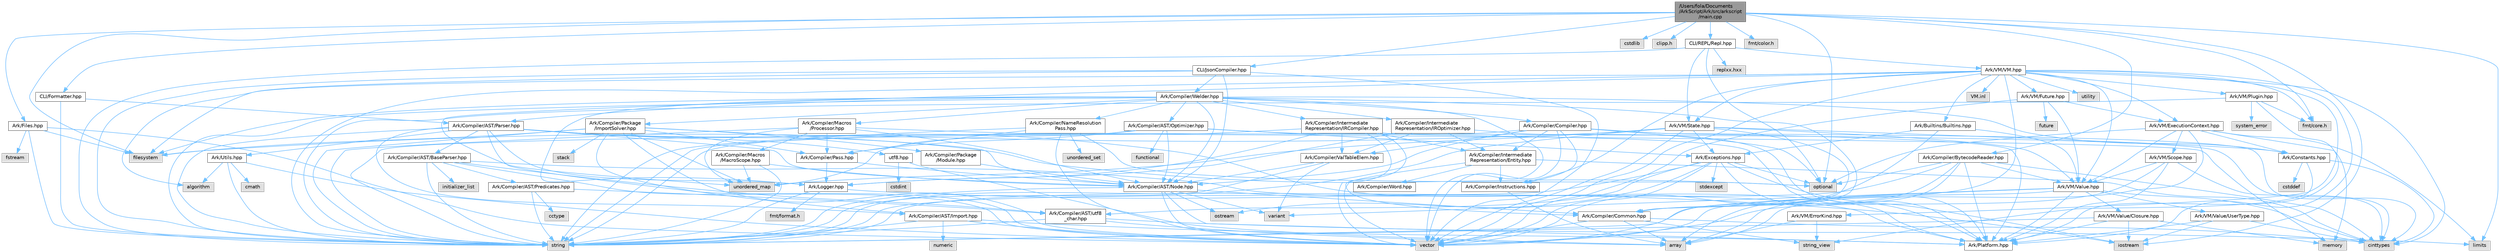 digraph "/Users/fola/Documents/ArkScript/Ark/src/arkscript/main.cpp"
{
 // INTERACTIVE_SVG=YES
 // LATEX_PDF_SIZE
  bgcolor="transparent";
  edge [fontname=Helvetica,fontsize=10,labelfontname=Helvetica,labelfontsize=10];
  node [fontname=Helvetica,fontsize=10,shape=box,height=0.2,width=0.4];
  Node1 [id="Node000001",label="/Users/fola/Documents\l/ArkScript/Ark/src/arkscript\l/main.cpp",height=0.2,width=0.4,color="gray40", fillcolor="grey60", style="filled", fontcolor="black",tooltip=" "];
  Node1 -> Node2 [id="edge1_Node000001_Node000002",color="steelblue1",style="solid",tooltip=" "];
  Node2 [id="Node000002",label="iostream",height=0.2,width=0.4,color="grey60", fillcolor="#E0E0E0", style="filled",tooltip=" "];
  Node1 -> Node3 [id="edge2_Node000001_Node000003",color="steelblue1",style="solid",tooltip=" "];
  Node3 [id="Node000003",label="optional",height=0.2,width=0.4,color="grey60", fillcolor="#E0E0E0", style="filled",tooltip=" "];
  Node1 -> Node4 [id="edge3_Node000001_Node000004",color="steelblue1",style="solid",tooltip=" "];
  Node4 [id="Node000004",label="filesystem",height=0.2,width=0.4,color="grey60", fillcolor="#E0E0E0", style="filled",tooltip=" "];
  Node1 -> Node5 [id="edge4_Node000001_Node000005",color="steelblue1",style="solid",tooltip=" "];
  Node5 [id="Node000005",label="limits",height=0.2,width=0.4,color="grey60", fillcolor="#E0E0E0", style="filled",tooltip=" "];
  Node1 -> Node6 [id="edge5_Node000001_Node000006",color="steelblue1",style="solid",tooltip=" "];
  Node6 [id="Node000006",label="cstdlib",height=0.2,width=0.4,color="grey60", fillcolor="#E0E0E0", style="filled",tooltip=" "];
  Node1 -> Node7 [id="edge6_Node000001_Node000007",color="steelblue1",style="solid",tooltip=" "];
  Node7 [id="Node000007",label="clipp.h",height=0.2,width=0.4,color="grey60", fillcolor="#E0E0E0", style="filled",tooltip=" "];
  Node1 -> Node8 [id="edge7_Node000001_Node000008",color="steelblue1",style="solid",tooltip=" "];
  Node8 [id="Node000008",label="fmt/core.h",height=0.2,width=0.4,color="grey60", fillcolor="#E0E0E0", style="filled",tooltip=" "];
  Node1 -> Node9 [id="edge8_Node000001_Node000009",color="steelblue1",style="solid",tooltip=" "];
  Node9 [id="Node000009",label="fmt/color.h",height=0.2,width=0.4,color="grey60", fillcolor="#E0E0E0", style="filled",tooltip=" "];
  Node1 -> Node10 [id="edge9_Node000001_Node000010",color="steelblue1",style="solid",tooltip=" "];
  Node10 [id="Node000010",label="Ark/Files.hpp",height=0.2,width=0.4,color="grey40", fillcolor="white", style="filled",URL="$d4/dc0/Files_8hpp.html",tooltip="Lots of utilities about the filesystem."];
  Node10 -> Node11 [id="edge10_Node000010_Node000011",color="steelblue1",style="solid",tooltip=" "];
  Node11 [id="Node000011",label="string",height=0.2,width=0.4,color="grey60", fillcolor="#E0E0E0", style="filled",tooltip=" "];
  Node10 -> Node12 [id="edge11_Node000010_Node000012",color="steelblue1",style="solid",tooltip=" "];
  Node12 [id="Node000012",label="vector",height=0.2,width=0.4,color="grey60", fillcolor="#E0E0E0", style="filled",tooltip=" "];
  Node10 -> Node13 [id="edge12_Node000010_Node000013",color="steelblue1",style="solid",tooltip=" "];
  Node13 [id="Node000013",label="fstream",height=0.2,width=0.4,color="grey60", fillcolor="#E0E0E0", style="filled",tooltip=" "];
  Node10 -> Node4 [id="edge13_Node000010_Node000004",color="steelblue1",style="solid",tooltip=" "];
  Node1 -> Node14 [id="edge14_Node000001_Node000014",color="steelblue1",style="solid",tooltip=" "];
  Node14 [id="Node000014",label="Ark/Compiler/BytecodeReader.hpp",height=0.2,width=0.4,color="grey40", fillcolor="white", style="filled",URL="$d1/d84/BytecodeReader_8hpp.html",tooltip="A bytecode disassembler for ArkScript."];
  Node14 -> Node12 [id="edge15_Node000014_Node000012",color="steelblue1",style="solid",tooltip=" "];
  Node14 -> Node11 [id="edge16_Node000014_Node000011",color="steelblue1",style="solid",tooltip=" "];
  Node14 -> Node15 [id="edge17_Node000014_Node000015",color="steelblue1",style="solid",tooltip=" "];
  Node15 [id="Node000015",label="cinttypes",height=0.2,width=0.4,color="grey60", fillcolor="#E0E0E0", style="filled",tooltip=" "];
  Node14 -> Node3 [id="edge18_Node000014_Node000003",color="steelblue1",style="solid",tooltip=" "];
  Node14 -> Node16 [id="edge19_Node000014_Node000016",color="steelblue1",style="solid",tooltip=" "];
  Node16 [id="Node000016",label="Ark/Platform.hpp",height=0.2,width=0.4,color="grey40", fillcolor="white", style="filled",URL="$d5/d40/Platform_8hpp.html",tooltip="ArkScript configuration macros."];
  Node14 -> Node17 [id="edge20_Node000014_Node000017",color="steelblue1",style="solid",tooltip=" "];
  Node17 [id="Node000017",label="Ark/Compiler/Common.hpp",height=0.2,width=0.4,color="grey40", fillcolor="white", style="filled",URL="$d8/ddd/Common_8hpp.html",tooltip="Common code for the compiler."];
  Node17 -> Node18 [id="edge21_Node000017_Node000018",color="steelblue1",style="solid",tooltip=" "];
  Node18 [id="Node000018",label="array",height=0.2,width=0.4,color="grey60", fillcolor="#E0E0E0", style="filled",tooltip=" "];
  Node17 -> Node19 [id="edge22_Node000017_Node000019",color="steelblue1",style="solid",tooltip=" "];
  Node19 [id="Node000019",label="string_view",height=0.2,width=0.4,color="grey60", fillcolor="#E0E0E0", style="filled",tooltip=" "];
  Node17 -> Node12 [id="edge23_Node000017_Node000012",color="steelblue1",style="solid",tooltip=" "];
  Node17 -> Node15 [id="edge24_Node000017_Node000015",color="steelblue1",style="solid",tooltip=" "];
  Node14 -> Node20 [id="edge25_Node000014_Node000020",color="steelblue1",style="solid",tooltip=" "];
  Node20 [id="Node000020",label="Ark/VM/Value.hpp",height=0.2,width=0.4,color="grey40", fillcolor="white", style="filled",URL="$de/dfd/Value_8hpp.html",tooltip=" "];
  Node20 -> Node12 [id="edge26_Node000020_Node000012",color="steelblue1",style="solid",tooltip=" "];
  Node20 -> Node21 [id="edge27_Node000020_Node000021",color="steelblue1",style="solid",tooltip=" "];
  Node21 [id="Node000021",label="variant",height=0.2,width=0.4,color="grey60", fillcolor="#E0E0E0", style="filled",tooltip=" "];
  Node20 -> Node11 [id="edge28_Node000020_Node000011",color="steelblue1",style="solid",tooltip=" "];
  Node20 -> Node15 [id="edge29_Node000020_Node000015",color="steelblue1",style="solid",tooltip=" "];
  Node20 -> Node18 [id="edge30_Node000020_Node000018",color="steelblue1",style="solid",tooltip=" "];
  Node20 -> Node22 [id="edge31_Node000020_Node000022",color="steelblue1",style="solid",tooltip=" "];
  Node22 [id="Node000022",label="Ark/VM/Value/Closure.hpp",height=0.2,width=0.4,color="grey40", fillcolor="white", style="filled",URL="$dc/dd5/Closure_8hpp.html",tooltip="Subtype of the value type, handling closures."];
  Node22 -> Node23 [id="edge32_Node000022_Node000023",color="steelblue1",style="solid",tooltip=" "];
  Node23 [id="Node000023",label="memory",height=0.2,width=0.4,color="grey60", fillcolor="#E0E0E0", style="filled",tooltip=" "];
  Node22 -> Node2 [id="edge33_Node000022_Node000002",color="steelblue1",style="solid",tooltip=" "];
  Node22 -> Node11 [id="edge34_Node000022_Node000011",color="steelblue1",style="solid",tooltip=" "];
  Node22 -> Node16 [id="edge35_Node000022_Node000016",color="steelblue1",style="solid",tooltip=" "];
  Node20 -> Node24 [id="edge36_Node000020_Node000024",color="steelblue1",style="solid",tooltip=" "];
  Node24 [id="Node000024",label="Ark/VM/Value/UserType.hpp",height=0.2,width=0.4,color="grey40", fillcolor="white", style="filled",URL="$dc/d3d/UserType_8hpp.html",tooltip="Subtype of the value, capable of handling any C++ type."];
  Node24 -> Node2 [id="edge37_Node000024_Node000002",color="steelblue1",style="solid",tooltip=" "];
  Node24 -> Node15 [id="edge38_Node000024_Node000015",color="steelblue1",style="solid",tooltip=" "];
  Node24 -> Node16 [id="edge39_Node000024_Node000016",color="steelblue1",style="solid",tooltip=" "];
  Node20 -> Node16 [id="edge40_Node000020_Node000016",color="steelblue1",style="solid",tooltip=" "];
  Node1 -> Node25 [id="edge41_Node000001_Node000025",color="steelblue1",style="solid",tooltip=" "];
  Node25 [id="Node000025",label="CLI/JsonCompiler.hpp",height=0.2,width=0.4,color="grey40", fillcolor="white", style="filled",URL="$dc/dfd/JsonCompiler_8hpp.html",tooltip=" "];
  Node25 -> Node12 [id="edge42_Node000025_Node000012",color="steelblue1",style="solid",tooltip=" "];
  Node25 -> Node11 [id="edge43_Node000025_Node000011",color="steelblue1",style="solid",tooltip=" "];
  Node25 -> Node4 [id="edge44_Node000025_Node000004",color="steelblue1",style="solid",tooltip=" "];
  Node25 -> Node26 [id="edge45_Node000025_Node000026",color="steelblue1",style="solid",tooltip=" "];
  Node26 [id="Node000026",label="Ark/Compiler/AST/Node.hpp",height=0.2,width=0.4,color="grey40", fillcolor="white", style="filled",URL="$d7/dc6/Node_8hpp.html",tooltip="AST node used by the parser, optimizer and compiler."];
  Node26 -> Node21 [id="edge46_Node000026_Node000021",color="steelblue1",style="solid",tooltip=" "];
  Node26 -> Node27 [id="edge47_Node000026_Node000027",color="steelblue1",style="solid",tooltip=" "];
  Node27 [id="Node000027",label="ostream",height=0.2,width=0.4,color="grey60", fillcolor="#E0E0E0", style="filled",tooltip=" "];
  Node26 -> Node11 [id="edge48_Node000026_Node000011",color="steelblue1",style="solid",tooltip=" "];
  Node26 -> Node12 [id="edge49_Node000026_Node000012",color="steelblue1",style="solid",tooltip=" "];
  Node26 -> Node17 [id="edge50_Node000026_Node000017",color="steelblue1",style="solid",tooltip=" "];
  Node26 -> Node16 [id="edge51_Node000026_Node000016",color="steelblue1",style="solid",tooltip=" "];
  Node25 -> Node28 [id="edge52_Node000025_Node000028",color="steelblue1",style="solid",tooltip=" "];
  Node28 [id="Node000028",label="Ark/Compiler/Welder.hpp",height=0.2,width=0.4,color="grey40", fillcolor="white", style="filled",URL="$de/d8e/Welder_8hpp.html",tooltip="In charge of welding everything needed to compile code."];
  Node28 -> Node11 [id="edge53_Node000028_Node000011",color="steelblue1",style="solid",tooltip=" "];
  Node28 -> Node12 [id="edge54_Node000028_Node000012",color="steelblue1",style="solid",tooltip=" "];
  Node28 -> Node4 [id="edge55_Node000028_Node000004",color="steelblue1",style="solid",tooltip=" "];
  Node28 -> Node17 [id="edge56_Node000028_Node000017",color="steelblue1",style="solid",tooltip=" "];
  Node28 -> Node26 [id="edge57_Node000028_Node000026",color="steelblue1",style="solid",tooltip=" "];
  Node28 -> Node29 [id="edge58_Node000028_Node000029",color="steelblue1",style="solid",tooltip=" "];
  Node29 [id="Node000029",label="Ark/Compiler/AST/Parser.hpp",height=0.2,width=0.4,color="grey40", fillcolor="white", style="filled",URL="$d7/ddd/Parser_8hpp.html",tooltip="Parse ArkScript code, but do not handle any import declarations."];
  Node29 -> Node30 [id="edge59_Node000029_Node000030",color="steelblue1",style="solid",tooltip=" "];
  Node30 [id="Node000030",label="Ark/Compiler/AST/BaseParser.hpp",height=0.2,width=0.4,color="grey40", fillcolor="white", style="filled",URL="$d3/d70/BaseParser_8hpp.html",tooltip=" "];
  Node30 -> Node11 [id="edge60_Node000030_Node000011",color="steelblue1",style="solid",tooltip=" "];
  Node30 -> Node12 [id="edge61_Node000030_Node000012",color="steelblue1",style="solid",tooltip=" "];
  Node30 -> Node31 [id="edge62_Node000030_Node000031",color="steelblue1",style="solid",tooltip=" "];
  Node31 [id="Node000031",label="initializer_list",height=0.2,width=0.4,color="grey60", fillcolor="#E0E0E0", style="filled",tooltip=" "];
  Node30 -> Node16 [id="edge63_Node000030_Node000016",color="steelblue1",style="solid",tooltip=" "];
  Node30 -> Node32 [id="edge64_Node000030_Node000032",color="steelblue1",style="solid",tooltip=" "];
  Node32 [id="Node000032",label="Ark/Compiler/AST/Predicates.hpp",height=0.2,width=0.4,color="grey40", fillcolor="white", style="filled",URL="$dc/d59/Predicates_8hpp.html",tooltip=" "];
  Node32 -> Node11 [id="edge65_Node000032_Node000011",color="steelblue1",style="solid",tooltip=" "];
  Node32 -> Node33 [id="edge66_Node000032_Node000033",color="steelblue1",style="solid",tooltip=" "];
  Node33 [id="Node000033",label="cctype",height=0.2,width=0.4,color="grey60", fillcolor="#E0E0E0", style="filled",tooltip=" "];
  Node32 -> Node34 [id="edge67_Node000032_Node000034",color="steelblue1",style="solid",tooltip=" "];
  Node34 [id="Node000034",label="Ark/Compiler/AST/utf8\l_char.hpp",height=0.2,width=0.4,color="grey40", fillcolor="white", style="filled",URL="$db/d4e/utf8__char_8hpp.html",tooltip=" "];
  Node34 -> Node18 [id="edge68_Node000034_Node000018",color="steelblue1",style="solid",tooltip=" "];
  Node34 -> Node11 [id="edge69_Node000034_Node000011",color="steelblue1",style="solid",tooltip=" "];
  Node34 -> Node5 [id="edge70_Node000034_Node000005",color="steelblue1",style="solid",tooltip=" "];
  Node30 -> Node34 [id="edge71_Node000030_Node000034",color="steelblue1",style="solid",tooltip=" "];
  Node29 -> Node26 [id="edge72_Node000029_Node000026",color="steelblue1",style="solid",tooltip=" "];
  Node29 -> Node35 [id="edge73_Node000029_Node000035",color="steelblue1",style="solid",tooltip=" "];
  Node35 [id="Node000035",label="Ark/Compiler/AST/Import.hpp",height=0.2,width=0.4,color="grey40", fillcolor="white", style="filled",URL="$d4/d32/Import_8hpp.html",tooltip=" "];
  Node35 -> Node12 [id="edge74_Node000035_Node000012",color="steelblue1",style="solid",tooltip=" "];
  Node35 -> Node11 [id="edge75_Node000035_Node000011",color="steelblue1",style="solid",tooltip=" "];
  Node35 -> Node36 [id="edge76_Node000035_Node000036",color="steelblue1",style="solid",tooltip=" "];
  Node36 [id="Node000036",label="numeric",height=0.2,width=0.4,color="grey60", fillcolor="#E0E0E0", style="filled",tooltip=" "];
  Node35 -> Node16 [id="edge77_Node000035_Node000016",color="steelblue1",style="solid",tooltip=" "];
  Node29 -> Node37 [id="edge78_Node000029_Node000037",color="steelblue1",style="solid",tooltip=" "];
  Node37 [id="Node000037",label="Ark/Logger.hpp",height=0.2,width=0.4,color="grey40", fillcolor="white", style="filled",URL="$d9/d11/Logger_8hpp.html",tooltip="Internal logger."];
  Node37 -> Node2 [id="edge79_Node000037_Node000002",color="steelblue1",style="solid",tooltip=" "];
  Node37 -> Node38 [id="edge80_Node000037_Node000038",color="steelblue1",style="solid",tooltip=" "];
  Node38 [id="Node000038",label="fmt/format.h",height=0.2,width=0.4,color="grey60", fillcolor="#E0E0E0", style="filled",tooltip=" "];
  Node37 -> Node11 [id="edge81_Node000037_Node000011",color="steelblue1",style="solid",tooltip=" "];
  Node29 -> Node39 [id="edge82_Node000029_Node000039",color="steelblue1",style="solid",tooltip=" "];
  Node39 [id="Node000039",label="Ark/Utils.hpp",height=0.2,width=0.4,color="grey40", fillcolor="white", style="filled",URL="$d4/dcb/Ark_2Utils_8hpp.html",tooltip="Lots of utilities about string, filesystem and more."];
  Node39 -> Node40 [id="edge83_Node000039_Node000040",color="steelblue1",style="solid",tooltip=" "];
  Node40 [id="Node000040",label="algorithm",height=0.2,width=0.4,color="grey60", fillcolor="#E0E0E0", style="filled",tooltip=" "];
  Node39 -> Node11 [id="edge84_Node000039_Node000011",color="steelblue1",style="solid",tooltip=" "];
  Node39 -> Node12 [id="edge85_Node000039_Node000012",color="steelblue1",style="solid",tooltip=" "];
  Node39 -> Node41 [id="edge86_Node000039_Node000041",color="steelblue1",style="solid",tooltip=" "];
  Node41 [id="Node000041",label="cmath",height=0.2,width=0.4,color="grey60", fillcolor="#E0E0E0", style="filled",tooltip=" "];
  Node29 -> Node16 [id="edge87_Node000029_Node000016",color="steelblue1",style="solid",tooltip=" "];
  Node29 -> Node11 [id="edge88_Node000029_Node000011",color="steelblue1",style="solid",tooltip=" "];
  Node29 -> Node3 [id="edge89_Node000029_Node000003",color="steelblue1",style="solid",tooltip=" "];
  Node29 -> Node12 [id="edge90_Node000029_Node000012",color="steelblue1",style="solid",tooltip=" "];
  Node29 -> Node42 [id="edge91_Node000029_Node000042",color="steelblue1",style="solid",tooltip=" "];
  Node42 [id="Node000042",label="utf8.hpp",height=0.2,width=0.4,color="grey40", fillcolor="white", style="filled",URL="$d1/d85/utf8_8hpp.html",tooltip=" "];
  Node42 -> Node18 [id="edge92_Node000042_Node000018",color="steelblue1",style="solid",tooltip=" "];
  Node42 -> Node43 [id="edge93_Node000042_Node000043",color="steelblue1",style="solid",tooltip=" "];
  Node43 [id="Node000043",label="cstdint",height=0.2,width=0.4,color="grey60", fillcolor="#E0E0E0", style="filled",tooltip=" "];
  Node28 -> Node44 [id="edge94_Node000028_Node000044",color="steelblue1",style="solid",tooltip=" "];
  Node44 [id="Node000044",label="Ark/Compiler/Compiler.hpp",height=0.2,width=0.4,color="grey40", fillcolor="white", style="filled",URL="$d8/d0f/Compiler_8hpp.html",tooltip="ArkScript compiler is in charge of transforming the AST into bytecode."];
  Node44 -> Node12 [id="edge95_Node000044_Node000012",color="steelblue1",style="solid",tooltip=" "];
  Node44 -> Node11 [id="edge96_Node000044_Node000011",color="steelblue1",style="solid",tooltip=" "];
  Node44 -> Node15 [id="edge97_Node000044_Node000015",color="steelblue1",style="solid",tooltip=" "];
  Node44 -> Node3 [id="edge98_Node000044_Node000003",color="steelblue1",style="solid",tooltip=" "];
  Node44 -> Node16 [id="edge99_Node000044_Node000016",color="steelblue1",style="solid",tooltip=" "];
  Node44 -> Node45 [id="edge100_Node000044_Node000045",color="steelblue1",style="solid",tooltip=" "];
  Node45 [id="Node000045",label="Ark/Compiler/Instructions.hpp",height=0.2,width=0.4,color="grey40", fillcolor="white", style="filled",URL="$d8/daa/Instructions_8hpp.html",tooltip="The different instructions used by the compiler and virtual machine."];
  Node45 -> Node18 [id="edge101_Node000045_Node000018",color="steelblue1",style="solid",tooltip=" "];
  Node44 -> Node46 [id="edge102_Node000044_Node000046",color="steelblue1",style="solid",tooltip=" "];
  Node46 [id="Node000046",label="Ark/Compiler/Intermediate\lRepresentation/Entity.hpp",height=0.2,width=0.4,color="grey40", fillcolor="white", style="filled",URL="$de/da6/Entity_8hpp.html",tooltip="An entity in the IR is a bundle of information."];
  Node46 -> Node15 [id="edge103_Node000046_Node000015",color="steelblue1",style="solid",tooltip=" "];
  Node46 -> Node12 [id="edge104_Node000046_Node000012",color="steelblue1",style="solid",tooltip=" "];
  Node46 -> Node47 [id="edge105_Node000046_Node000047",color="steelblue1",style="solid",tooltip=" "];
  Node47 [id="Node000047",label="Ark/Compiler/Word.hpp",height=0.2,width=0.4,color="grey40", fillcolor="white", style="filled",URL="$db/d53/Word_8hpp.html",tooltip="Describe an instruction and its immediate argument."];
  Node46 -> Node45 [id="edge106_Node000046_Node000045",color="steelblue1",style="solid",tooltip=" "];
  Node44 -> Node26 [id="edge107_Node000044_Node000026",color="steelblue1",style="solid",tooltip=" "];
  Node44 -> Node48 [id="edge108_Node000044_Node000048",color="steelblue1",style="solid",tooltip=" "];
  Node48 [id="Node000048",label="Ark/Compiler/ValTableElem.hpp",height=0.2,width=0.4,color="grey40", fillcolor="white", style="filled",URL="$dd/de7/ValTableElem_8hpp.html",tooltip="The basic value type handled by the compiler."];
  Node48 -> Node21 [id="edge109_Node000048_Node000021",color="steelblue1",style="solid",tooltip=" "];
  Node48 -> Node11 [id="edge110_Node000048_Node000011",color="steelblue1",style="solid",tooltip=" "];
  Node48 -> Node26 [id="edge111_Node000048_Node000026",color="steelblue1",style="solid",tooltip=" "];
  Node28 -> Node49 [id="edge112_Node000028_Node000049",color="steelblue1",style="solid",tooltip=" "];
  Node49 [id="Node000049",label="Ark/Compiler/Intermediate\lRepresentation/IROptimizer.hpp",height=0.2,width=0.4,color="grey40", fillcolor="white", style="filled",URL="$d0/de2/IROptimizer_8hpp.html",tooltip="Optimize IR based on IR entity grouped by 2 (or more)"];
  Node49 -> Node16 [id="edge113_Node000049_Node000016",color="steelblue1",style="solid",tooltip=" "];
  Node49 -> Node37 [id="edge114_Node000049_Node000037",color="steelblue1",style="solid",tooltip=" "];
  Node49 -> Node48 [id="edge115_Node000049_Node000048",color="steelblue1",style="solid",tooltip=" "];
  Node49 -> Node46 [id="edge116_Node000049_Node000046",color="steelblue1",style="solid",tooltip=" "];
  Node28 -> Node50 [id="edge117_Node000028_Node000050",color="steelblue1",style="solid",tooltip=" "];
  Node50 [id="Node000050",label="Ark/Compiler/Intermediate\lRepresentation/IRCompiler.hpp",height=0.2,width=0.4,color="grey40", fillcolor="white", style="filled",URL="$df/d86/IRCompiler_8hpp.html",tooltip="Compile the intermediate representation to bytecode."];
  Node50 -> Node12 [id="edge118_Node000050_Node000012",color="steelblue1",style="solid",tooltip=" "];
  Node50 -> Node11 [id="edge119_Node000050_Node000011",color="steelblue1",style="solid",tooltip=" "];
  Node50 -> Node16 [id="edge120_Node000050_Node000016",color="steelblue1",style="solid",tooltip=" "];
  Node50 -> Node37 [id="edge121_Node000050_Node000037",color="steelblue1",style="solid",tooltip=" "];
  Node50 -> Node17 [id="edge122_Node000050_Node000017",color="steelblue1",style="solid",tooltip=" "];
  Node50 -> Node48 [id="edge123_Node000050_Node000048",color="steelblue1",style="solid",tooltip=" "];
  Node50 -> Node46 [id="edge124_Node000050_Node000046",color="steelblue1",style="solid",tooltip=" "];
  Node28 -> Node51 [id="edge125_Node000028_Node000051",color="steelblue1",style="solid",tooltip=" "];
  Node51 [id="Node000051",label="Ark/Constants.hpp",height=0.2,width=0.4,color="grey40", fillcolor="white", style="filled",URL="$d6/de9/Constants_8hpp.html",tooltip="Constants used by ArkScript."];
  Node51 -> Node19 [id="edge126_Node000051_Node000019",color="steelblue1",style="solid",tooltip=" "];
  Node51 -> Node15 [id="edge127_Node000051_Node000015",color="steelblue1",style="solid",tooltip=" "];
  Node51 -> Node52 [id="edge128_Node000051_Node000052",color="steelblue1",style="solid",tooltip=" "];
  Node52 [id="Node000052",label="cstddef",height=0.2,width=0.4,color="grey60", fillcolor="#E0E0E0", style="filled",tooltip=" "];
  Node28 -> Node37 [id="edge129_Node000028_Node000037",color="steelblue1",style="solid",tooltip=" "];
  Node28 -> Node53 [id="edge130_Node000028_Node000053",color="steelblue1",style="solid",tooltip=" "];
  Node53 [id="Node000053",label="Ark/Compiler/Package\l/ImportSolver.hpp",height=0.2,width=0.4,color="grey40", fillcolor="white", style="filled",URL="$d1/db0/ImportSolver_8hpp.html",tooltip="Handle imports, resolve them with modules and everything."];
  Node53 -> Node54 [id="edge131_Node000053_Node000054",color="steelblue1",style="solid",tooltip=" "];
  Node54 [id="Node000054",label="stack",height=0.2,width=0.4,color="grey60", fillcolor="#E0E0E0", style="filled",tooltip=" "];
  Node53 -> Node12 [id="edge132_Node000053_Node000012",color="steelblue1",style="solid",tooltip=" "];
  Node53 -> Node11 [id="edge133_Node000053_Node000011",color="steelblue1",style="solid",tooltip=" "];
  Node53 -> Node4 [id="edge134_Node000053_Node000004",color="steelblue1",style="solid",tooltip=" "];
  Node53 -> Node55 [id="edge135_Node000053_Node000055",color="steelblue1",style="solid",tooltip=" "];
  Node55 [id="Node000055",label="unordered_map",height=0.2,width=0.4,color="grey60", fillcolor="#E0E0E0", style="filled",tooltip=" "];
  Node53 -> Node56 [id="edge136_Node000053_Node000056",color="steelblue1",style="solid",tooltip=" "];
  Node56 [id="Node000056",label="Ark/Compiler/Pass.hpp",height=0.2,width=0.4,color="grey40", fillcolor="white", style="filled",URL="$df/d5f/Pass_8hpp.html",tooltip="Interface for a compiler pass (take in an AST, output an AST)"];
  Node56 -> Node26 [id="edge137_Node000056_Node000026",color="steelblue1",style="solid",tooltip=" "];
  Node56 -> Node37 [id="edge138_Node000056_Node000037",color="steelblue1",style="solid",tooltip=" "];
  Node53 -> Node26 [id="edge139_Node000053_Node000026",color="steelblue1",style="solid",tooltip=" "];
  Node53 -> Node35 [id="edge140_Node000053_Node000035",color="steelblue1",style="solid",tooltip=" "];
  Node53 -> Node57 [id="edge141_Node000053_Node000057",color="steelblue1",style="solid",tooltip=" "];
  Node57 [id="Node000057",label="Ark/Compiler/Package\l/Module.hpp",height=0.2,width=0.4,color="grey40", fillcolor="white", style="filled",URL="$dd/db3/Compiler_2Package_2Module_8hpp.html",tooltip=" "];
  Node57 -> Node26 [id="edge142_Node000057_Node000026",color="steelblue1",style="solid",tooltip=" "];
  Node28 -> Node58 [id="edge143_Node000028_Node000058",color="steelblue1",style="solid",tooltip=" "];
  Node58 [id="Node000058",label="Ark/Compiler/Macros\l/Processor.hpp",height=0.2,width=0.4,color="grey40", fillcolor="white", style="filled",URL="$de/db1/Processor_8hpp.html",tooltip="Handles the macros and their expansion in ArkScript source code."];
  Node58 -> Node26 [id="edge144_Node000058_Node000026",color="steelblue1",style="solid",tooltip=" "];
  Node58 -> Node59 [id="edge145_Node000058_Node000059",color="steelblue1",style="solid",tooltip=" "];
  Node59 [id="Node000059",label="Ark/Compiler/Macros\l/MacroScope.hpp",height=0.2,width=0.4,color="grey40", fillcolor="white", style="filled",URL="$d7/dfb/MacroScope_8hpp.html",tooltip="Defines tools to handle macro definitions."];
  Node59 -> Node26 [id="edge146_Node000059_Node000026",color="steelblue1",style="solid",tooltip=" "];
  Node59 -> Node55 [id="edge147_Node000059_Node000055",color="steelblue1",style="solid",tooltip=" "];
  Node59 -> Node11 [id="edge148_Node000059_Node000011",color="steelblue1",style="solid",tooltip=" "];
  Node58 -> Node56 [id="edge149_Node000058_Node000056",color="steelblue1",style="solid",tooltip=" "];
  Node58 -> Node55 [id="edge150_Node000058_Node000055",color="steelblue1",style="solid",tooltip=" "];
  Node58 -> Node23 [id="edge151_Node000058_Node000023",color="steelblue1",style="solid",tooltip=" "];
  Node58 -> Node11 [id="edge152_Node000058_Node000011",color="steelblue1",style="solid",tooltip=" "];
  Node28 -> Node60 [id="edge153_Node000028_Node000060",color="steelblue1",style="solid",tooltip=" "];
  Node60 [id="Node000060",label="Ark/Compiler/AST/Optimizer.hpp",height=0.2,width=0.4,color="grey40", fillcolor="white", style="filled",URL="$db/d93/Optimizer_8hpp.html",tooltip="Optimizes a given ArkScript AST."];
  Node60 -> Node61 [id="edge154_Node000060_Node000061",color="steelblue1",style="solid",tooltip=" "];
  Node61 [id="Node000061",label="functional",height=0.2,width=0.4,color="grey60", fillcolor="#E0E0E0", style="filled",tooltip=" "];
  Node60 -> Node55 [id="edge155_Node000060_Node000055",color="steelblue1",style="solid",tooltip=" "];
  Node60 -> Node11 [id="edge156_Node000060_Node000011",color="steelblue1",style="solid",tooltip=" "];
  Node60 -> Node15 [id="edge157_Node000060_Node000015",color="steelblue1",style="solid",tooltip=" "];
  Node60 -> Node56 [id="edge158_Node000060_Node000056",color="steelblue1",style="solid",tooltip=" "];
  Node60 -> Node26 [id="edge159_Node000060_Node000026",color="steelblue1",style="solid",tooltip=" "];
  Node60 -> Node62 [id="edge160_Node000060_Node000062",color="steelblue1",style="solid",tooltip=" "];
  Node62 [id="Node000062",label="Ark/Exceptions.hpp",height=0.2,width=0.4,color="grey40", fillcolor="white", style="filled",URL="$d2/de9/Exceptions_8hpp.html",tooltip="ArkScript homemade exceptions."];
  Node62 -> Node11 [id="edge161_Node000062_Node000011",color="steelblue1",style="solid",tooltip=" "];
  Node62 -> Node12 [id="edge162_Node000062_Node000012",color="steelblue1",style="solid",tooltip=" "];
  Node62 -> Node63 [id="edge163_Node000062_Node000063",color="steelblue1",style="solid",tooltip=" "];
  Node63 [id="Node000063",label="stdexcept",height=0.2,width=0.4,color="grey60", fillcolor="#E0E0E0", style="filled",tooltip=" "];
  Node62 -> Node3 [id="edge164_Node000062_Node000003",color="steelblue1",style="solid",tooltip=" "];
  Node62 -> Node27 [id="edge165_Node000062_Node000027",color="steelblue1",style="solid",tooltip=" "];
  Node62 -> Node2 [id="edge166_Node000062_Node000002",color="steelblue1",style="solid",tooltip=" "];
  Node62 -> Node34 [id="edge167_Node000062_Node000034",color="steelblue1",style="solid",tooltip=" "];
  Node62 -> Node16 [id="edge168_Node000062_Node000016",color="steelblue1",style="solid",tooltip=" "];
  Node28 -> Node64 [id="edge169_Node000028_Node000064",color="steelblue1",style="solid",tooltip=" "];
  Node64 [id="Node000064",label="Ark/Compiler/NameResolution\lPass.hpp",height=0.2,width=0.4,color="grey40", fillcolor="white", style="filled",URL="$d4/de8/NameResolutionPass_8hpp.html",tooltip=" "];
  Node64 -> Node12 [id="edge170_Node000064_Node000012",color="steelblue1",style="solid",tooltip=" "];
  Node64 -> Node11 [id="edge171_Node000064_Node000011",color="steelblue1",style="solid",tooltip=" "];
  Node64 -> Node3 [id="edge172_Node000064_Node000003",color="steelblue1",style="solid",tooltip=" "];
  Node64 -> Node65 [id="edge173_Node000064_Node000065",color="steelblue1",style="solid",tooltip=" "];
  Node65 [id="Node000065",label="unordered_set",height=0.2,width=0.4,color="grey60", fillcolor="#E0E0E0", style="filled",tooltip=" "];
  Node64 -> Node56 [id="edge174_Node000064_Node000056",color="steelblue1",style="solid",tooltip=" "];
  Node1 -> Node66 [id="edge175_Node000001_Node000066",color="steelblue1",style="solid",tooltip=" "];
  Node66 [id="Node000066",label="CLI/REPL/Repl.hpp",height=0.2,width=0.4,color="grey40", fillcolor="white", style="filled",URL="$d5/da5/Repl_8hpp.html",tooltip="ArkScript REPL - Read Eval Print Loop."];
  Node66 -> Node11 [id="edge176_Node000066_Node000011",color="steelblue1",style="solid",tooltip=" "];
  Node66 -> Node3 [id="edge177_Node000066_Node000003",color="steelblue1",style="solid",tooltip=" "];
  Node66 -> Node67 [id="edge178_Node000066_Node000067",color="steelblue1",style="solid",tooltip=" "];
  Node67 [id="Node000067",label="Ark/VM/VM.hpp",height=0.2,width=0.4,color="grey40", fillcolor="white", style="filled",URL="$d1/d91/VM_8hpp.html",tooltip="The ArkScript virtual machine."];
  Node67 -> Node18 [id="edge179_Node000067_Node000018",color="steelblue1",style="solid",tooltip=" "];
  Node67 -> Node12 [id="edge180_Node000067_Node000012",color="steelblue1",style="solid",tooltip=" "];
  Node67 -> Node11 [id="edge181_Node000067_Node000011",color="steelblue1",style="solid",tooltip=" "];
  Node67 -> Node68 [id="edge182_Node000067_Node000068",color="steelblue1",style="solid",tooltip=" "];
  Node68 [id="Node000068",label="utility",height=0.2,width=0.4,color="grey60", fillcolor="#E0E0E0", style="filled",tooltip=" "];
  Node67 -> Node15 [id="edge183_Node000067_Node000015",color="steelblue1",style="solid",tooltip=" "];
  Node67 -> Node55 [id="edge184_Node000067_Node000055",color="steelblue1",style="solid",tooltip=" "];
  Node67 -> Node40 [id="edge185_Node000067_Node000040",color="steelblue1",style="solid",tooltip=" "];
  Node67 -> Node8 [id="edge186_Node000067_Node000008",color="steelblue1",style="solid",tooltip=" "];
  Node67 -> Node45 [id="edge187_Node000067_Node000045",color="steelblue1",style="solid",tooltip=" "];
  Node67 -> Node20 [id="edge188_Node000067_Node000020",color="steelblue1",style="solid",tooltip=" "];
  Node67 -> Node69 [id="edge189_Node000067_Node000069",color="steelblue1",style="solid",tooltip=" "];
  Node69 [id="Node000069",label="Ark/VM/State.hpp",height=0.2,width=0.4,color="grey40", fillcolor="white", style="filled",URL="$d0/db5/State_8hpp.html",tooltip="State used by the virtual machine: it loads the bytecode, can compile it if needed,..."];
  Node69 -> Node11 [id="edge190_Node000069_Node000011",color="steelblue1",style="solid",tooltip=" "];
  Node69 -> Node12 [id="edge191_Node000069_Node000012",color="steelblue1",style="solid",tooltip=" "];
  Node69 -> Node55 [id="edge192_Node000069_Node000055",color="steelblue1",style="solid",tooltip=" "];
  Node69 -> Node4 [id="edge193_Node000069_Node000004",color="steelblue1",style="solid",tooltip=" "];
  Node69 -> Node51 [id="edge194_Node000069_Node000051",color="steelblue1",style="solid",tooltip=" "];
  Node69 -> Node20 [id="edge195_Node000069_Node000020",color="steelblue1",style="solid",tooltip=" "];
  Node69 -> Node17 [id="edge196_Node000069_Node000017",color="steelblue1",style="solid",tooltip=" "];
  Node69 -> Node62 [id="edge197_Node000069_Node000062",color="steelblue1",style="solid",tooltip=" "];
  Node67 -> Node70 [id="edge198_Node000067_Node000070",color="steelblue1",style="solid",tooltip=" "];
  Node70 [id="Node000070",label="Ark/VM/ErrorKind.hpp",height=0.2,width=0.4,color="grey40", fillcolor="white", style="filled",URL="$de/df9/ErrorKind_8hpp.html",tooltip=" "];
  Node70 -> Node18 [id="edge199_Node000070_Node000018",color="steelblue1",style="solid",tooltip=" "];
  Node70 -> Node19 [id="edge200_Node000070_Node000019",color="steelblue1",style="solid",tooltip=" "];
  Node67 -> Node71 [id="edge201_Node000067_Node000071",color="steelblue1",style="solid",tooltip=" "];
  Node71 [id="Node000071",label="Ark/VM/ExecutionContext.hpp",height=0.2,width=0.4,color="grey40", fillcolor="white", style="filled",URL="$db/df6/ExecutionContext_8hpp.html",tooltip="Keeping track of the internal data needed by the VM."];
  Node71 -> Node18 [id="edge202_Node000071_Node000018",color="steelblue1",style="solid",tooltip=" "];
  Node71 -> Node5 [id="edge203_Node000071_Node000005",color="steelblue1",style="solid",tooltip=" "];
  Node71 -> Node23 [id="edge204_Node000071_Node000023",color="steelblue1",style="solid",tooltip=" "];
  Node71 -> Node3 [id="edge205_Node000071_Node000003",color="steelblue1",style="solid",tooltip=" "];
  Node71 -> Node51 [id="edge206_Node000071_Node000051",color="steelblue1",style="solid",tooltip=" "];
  Node71 -> Node20 [id="edge207_Node000071_Node000020",color="steelblue1",style="solid",tooltip=" "];
  Node71 -> Node72 [id="edge208_Node000071_Node000072",color="steelblue1",style="solid",tooltip=" "];
  Node72 [id="Node000072",label="Ark/VM/Scope.hpp",height=0.2,width=0.4,color="grey40", fillcolor="white", style="filled",URL="$d8/dcd/Scope_8hpp.html",tooltip="The virtual machine scope system."];
  Node72 -> Node12 [id="edge209_Node000072_Node000012",color="steelblue1",style="solid",tooltip=" "];
  Node72 -> Node15 [id="edge210_Node000072_Node000015",color="steelblue1",style="solid",tooltip=" "];
  Node72 -> Node16 [id="edge211_Node000072_Node000016",color="steelblue1",style="solid",tooltip=" "];
  Node72 -> Node20 [id="edge212_Node000072_Node000020",color="steelblue1",style="solid",tooltip=" "];
  Node67 -> Node73 [id="edge213_Node000067_Node000073",color="steelblue1",style="solid",tooltip=" "];
  Node73 [id="Node000073",label="Ark/Builtins/Builtins.hpp",height=0.2,width=0.4,color="grey40", fillcolor="white", style="filled",URL="$da/d84/Builtins_8hpp.html",tooltip="Host the declaration of all the ArkScript builtins."];
  Node73 -> Node12 [id="edge214_Node000073_Node000012",color="steelblue1",style="solid",tooltip=" "];
  Node73 -> Node20 [id="edge215_Node000073_Node000020",color="steelblue1",style="solid",tooltip=" "];
  Node73 -> Node62 [id="edge216_Node000073_Node000062",color="steelblue1",style="solid",tooltip=" "];
  Node67 -> Node16 [id="edge217_Node000067_Node000016",color="steelblue1",style="solid",tooltip=" "];
  Node67 -> Node74 [id="edge218_Node000067_Node000074",color="steelblue1",style="solid",tooltip=" "];
  Node74 [id="Node000074",label="Ark/VM/Plugin.hpp",height=0.2,width=0.4,color="grey40", fillcolor="white", style="filled",URL="$db/d0e/Plugin_8hpp.html",tooltip="Loads .dll/.so/.dynlib files."];
  Node74 -> Node16 [id="edge219_Node000074_Node000016",color="steelblue1",style="solid",tooltip=" "];
  Node74 -> Node11 [id="edge220_Node000074_Node000011",color="steelblue1",style="solid",tooltip=" "];
  Node74 -> Node75 [id="edge221_Node000074_Node000075",color="steelblue1",style="solid",tooltip=" "];
  Node75 [id="Node000075",label="system_error",height=0.2,width=0.4,color="grey60", fillcolor="#E0E0E0", style="filled",tooltip=" "];
  Node74 -> Node8 [id="edge222_Node000074_Node000008",color="steelblue1",style="solid",tooltip=" "];
  Node67 -> Node76 [id="edge223_Node000067_Node000076",color="steelblue1",style="solid",tooltip=" "];
  Node76 [id="Node000076",label="Ark/VM/Future.hpp",height=0.2,width=0.4,color="grey40", fillcolor="white", style="filled",URL="$d0/dda/Future_8hpp.html",tooltip=" "];
  Node76 -> Node77 [id="edge224_Node000076_Node000077",color="steelblue1",style="solid",tooltip=" "];
  Node77 [id="Node000077",label="future",height=0.2,width=0.4,color="grey60", fillcolor="#E0E0E0", style="filled",tooltip=" "];
  Node76 -> Node12 [id="edge225_Node000076_Node000012",color="steelblue1",style="solid",tooltip=" "];
  Node76 -> Node20 [id="edge226_Node000076_Node000020",color="steelblue1",style="solid",tooltip=" "];
  Node76 -> Node71 [id="edge227_Node000076_Node000071",color="steelblue1",style="solid",tooltip=" "];
  Node67 -> Node78 [id="edge228_Node000067_Node000078",color="steelblue1",style="solid",tooltip=" "];
  Node78 [id="Node000078",label="VM.inl",height=0.2,width=0.4,color="grey60", fillcolor="#E0E0E0", style="filled",tooltip=" "];
  Node66 -> Node69 [id="edge229_Node000066_Node000069",color="steelblue1",style="solid",tooltip=" "];
  Node66 -> Node79 [id="edge230_Node000066_Node000079",color="steelblue1",style="solid",tooltip=" "];
  Node79 [id="Node000079",label="replxx.hxx",height=0.2,width=0.4,color="grey60", fillcolor="#E0E0E0", style="filled",tooltip=" "];
  Node1 -> Node80 [id="edge231_Node000001_Node000080",color="steelblue1",style="solid",tooltip=" "];
  Node80 [id="Node000080",label="CLI/Formatter.hpp",height=0.2,width=0.4,color="grey40", fillcolor="white", style="filled",URL="$d9/d2e/Formatter_8hpp.html",tooltip=" "];
  Node80 -> Node11 [id="edge232_Node000080_Node000011",color="steelblue1",style="solid",tooltip=" "];
  Node80 -> Node29 [id="edge233_Node000080_Node000029",color="steelblue1",style="solid",tooltip=" "];
}
